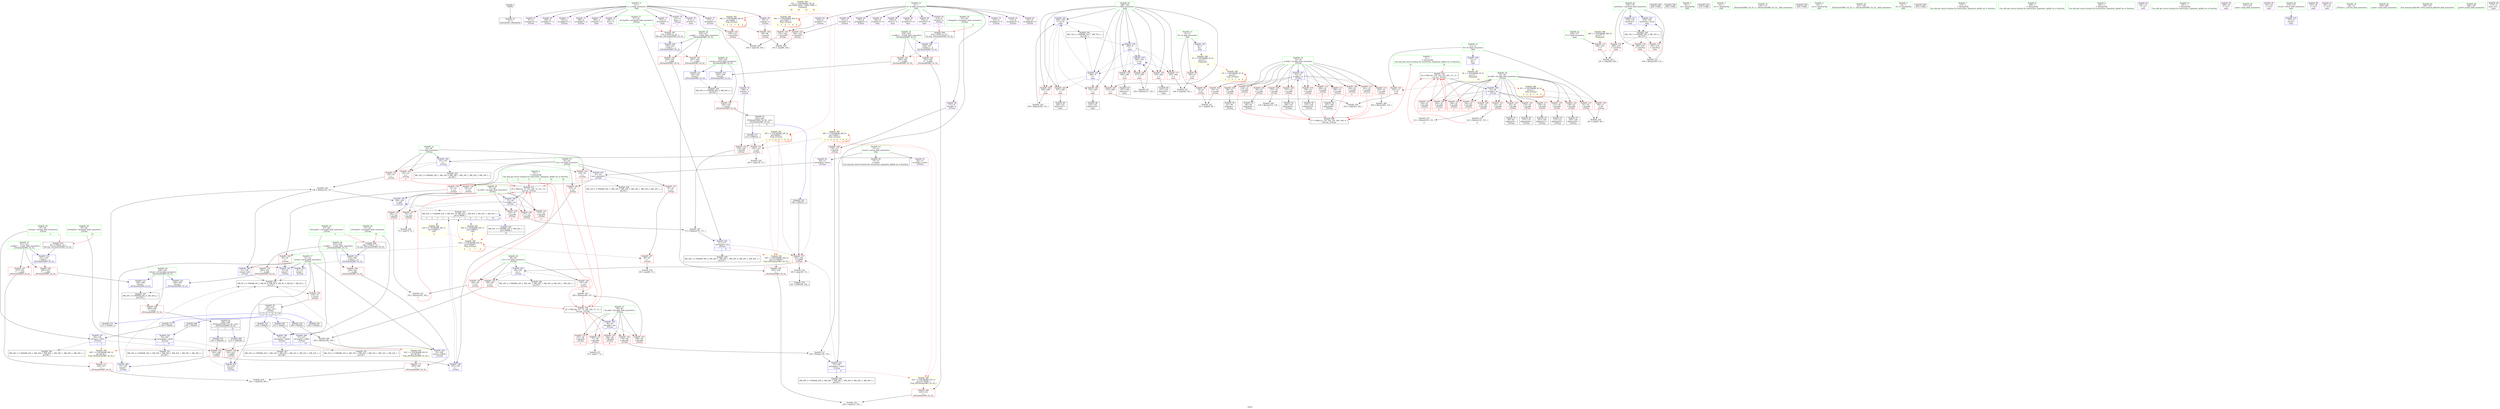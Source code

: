 digraph "SVFG" {
	label="SVFG";

	Node0x561181128560 [shape=record,color=grey,label="{NodeID: 0\nNullPtr}"];
	Node0x561181128560 -> Node0x56118114a2a0[style=solid];
	Node0x56118114dc90 [shape=record,color=blue,label="{NodeID: 194\n43\<--118\nc\<--\n_Z1Fiixx\n}"];
	Node0x56118114dc90 -> Node0x561181150fb0[style=dashed];
	Node0x56118114dc90 -> Node0x561181151080[style=dashed];
	Node0x56118114dc90 -> Node0x561181151150[style=dashed];
	Node0x56118114dc90 -> Node0x56118116f440[style=dashed];
	Node0x56118114a7c0 [shape=record,color=red,label="{NodeID: 111\n166\<--33\n\<--ai.addr\n_Z1Fiixx\n}"];
	Node0x56118114a7c0 -> Node0x56118114bc10[style=solid];
	Node0x561181149240 [shape=record,color=green,label="{NodeID: 28\n53\<--54\nref.tmp43\<--ref.tmp43_field_insensitive\n_Z1Fiixx\n|{|<s1>6}}"];
	Node0x561181149240 -> Node0x56118114e310[style=solid];
	Node0x561181149240:s1 -> Node0x561181199ac0[style=solid,color=red];
	Node0x56118115be40 [shape=record,color=black,label="{NodeID: 305\n187 = PHI(188, 185, )\n}"];
	Node0x5611811561c0 [shape=record,color=blue,label="{NodeID: 222\n278\<--350\ncaseNum\<--inc24\nmain\n}"];
	Node0x5611811561c0 -> Node0x56118116d330[style=dashed];
	Node0x561181150e10 [shape=record,color=red,label="{NodeID: 139\n129\<--41\n\<--res\n_Z1Fiixx\n}"];
	Node0x561181150e10 -> Node0x56118114dd60[style=solid];
	Node0x56118114ba70 [shape=record,color=black,label="{NodeID: 56\n155\<--154\nidxprom32\<--\n_Z1Fiixx\n}"];
	Node0x561181198f70 [shape=record,color=black,label="{NodeID: 499\n284 = PHI()\n}"];
	Node0x5611811524d0 [shape=record,color=red,label="{NodeID: 167\n257\<--251\n\<--__a.addr\n_ZSt3maxIxERKT_S2_S2_\n}"];
	Node0x5611811524d0 -> Node0x561181152810[style=solid];
	Node0x56118114d130 [shape=record,color=purple,label="{NodeID: 84\n162\<--6\nsecond37\<--b\n_Z1Fiixx\n}"];
	Node0x56118114d130 -> Node0x561181151a40[style=solid];
	Node0x561181147af0 [shape=record,color=green,label="{NodeID: 1\n9\<--1\n\<--dummyObj\nCan only get source location for instruction, argument, global var or function.|{<s0>16|<s1>16}}"];
	Node0x561181147af0:s0 -> Node0x561181199c40[style=solid,color=red];
	Node0x561181147af0:s1 -> Node0x56118119a1d0[style=solid,color=red];
	Node0x56118114dd60 [shape=record,color=blue,label="{NodeID: 195\n129\<--128\n\<--add\n_Z1Fiixx\n}"];
	Node0x56118114dd60 -> Node0x561181171830[style=dashed];
	Node0x56118114a890 [shape=record,color=red,label="{NodeID: 112\n191\<--33\n\<--ai.addr\n_Z1Fiixx\n|{<s0>7}}"];
	Node0x56118114a890:s0 -> Node0x561181199c40[style=solid,color=red];
	Node0x561181149310 [shape=record,color=green,label="{NodeID: 29\n55\<--56\nref.tmp56\<--ref.tmp56_field_insensitive\n_Z1Fiixx\n|{|<s1>10}}"];
	Node0x561181149310 -> Node0x56118114e580[style=solid];
	Node0x561181149310:s1 -> Node0x561181199580[style=solid,color=red];
	Node0x561181153e10 [shape=record,color=yellow,style=double,label="{NodeID: 389\n68V_1 = ENCHI(MR_68V_0)\npts\{277 \}\nFun[main]}"];
	Node0x561181153e10 -> Node0x5611811529b0[style=dashed];
	Node0x56118115c3e0 [shape=record,color=grey,label="{NodeID: 306\n204 = Binary(203, 135, )\n|{<s0>8}}"];
	Node0x56118115c3e0:s0 -> Node0x561181199c40[style=solid,color=red];
	Node0x561181150ee0 [shape=record,color=red,label="{NodeID: 140\n150\<--41\n\<--res\n_Z1Fiixx\n}"];
	Node0x561181150ee0 -> Node0x56118114e0a0[style=solid];
	Node0x56118114bb40 [shape=record,color=black,label="{NodeID: 57\n160\<--159\nidxprom35\<--\n_Z1Fiixx\n}"];
	Node0x561181199040 [shape=record,color=black,label="{NodeID: 500\n299 = PHI()\n}"];
	Node0x56118116b530 [shape=record,color=black,label="{NodeID: 334\nMR_44V_3 = PHI(MR_44V_4, MR_44V_2, )\npts\{225 \}\n}"];
	Node0x56118116b530 -> Node0x561181151e50[style=dashed];
	Node0x5611811525a0 [shape=record,color=red,label="{NodeID: 168\n266\<--251\n\<--__a.addr\n_ZSt3maxIxERKT_S2_S2_\n}"];
	Node0x5611811525a0 -> Node0x561181155c10[style=solid];
	Node0x56118114d200 [shape=record,color=purple,label="{NodeID: 85\n176\<--6\narrayidx45\<--b\n_Z1Fiixx\n}"];
	Node0x561181147b80 [shape=record,color=green,label="{NodeID: 2\n16\<--1\n.str\<--dummyObj\nGlob }"];
	Node0x56118114de30 [shape=record,color=blue,label="{NodeID: 196\n31\<--128\nretval\<--add\n_Z1Fiixx\n}"];
	Node0x56118114de30 -> Node0x56118116e230[style=dashed];
	Node0x56118114a960 [shape=record,color=red,label="{NodeID: 113\n203\<--33\n\<--ai.addr\n_Z1Fiixx\n}"];
	Node0x56118114a960 -> Node0x56118115c3e0[style=solid];
	Node0x5611811493e0 [shape=record,color=green,label="{NodeID: 30\n57\<--58\nref.tmp59\<--ref.tmp59_field_insensitive\n_Z1Fiixx\n|{|<s1>10}}"];
	Node0x5611811493e0 -> Node0x56118114e650[style=solid];
	Node0x5611811493e0:s1 -> Node0x5611811997c0[style=solid,color=red];
	Node0x56118115c560 [shape=record,color=grey,label="{NodeID: 307\n172 = Binary(170, 171, )\n}"];
	Node0x56118115c560 -> Node0x56118114e240[style=solid];
	Node0x561181150fb0 [shape=record,color=red,label="{NodeID: 141\n122\<--43\n\<--c\n_Z1Fiixx\n}"];
	Node0x561181150fb0 -> Node0x56118115cfe0[style=solid];
	Node0x56118114bc10 [shape=record,color=black,label="{NodeID: 58\n167\<--166\nidxprom40\<--\n_Z1Fiixx\n}"];
	Node0x561181199110 [shape=record,color=black,label="{NodeID: 501\n315 = PHI()\n}"];
	Node0x56118116ba30 [shape=record,color=black,label="{NodeID: 335\nMR_54V_3 = PHI(MR_54V_4, MR_54V_2, )\npts\{250 \}\n}"];
	Node0x56118116ba30 -> Node0x561181152400[style=dashed];
	Node0x561181152670 [shape=record,color=red,label="{NodeID: 169\n259\<--253\n\<--__b.addr\n_ZSt3maxIxERKT_S2_S2_\n}"];
	Node0x561181152670 -> Node0x5611811528e0[style=solid];
	Node0x56118114d2d0 [shape=record,color=purple,label="{NodeID: 86\n177\<--6\nfirst46\<--b\n_Z1Fiixx\n}"];
	Node0x56118114d2d0 -> Node0x561181151be0[style=solid];
	Node0x561181147e30 [shape=record,color=green,label="{NodeID: 3\n18\<--1\n.str.1\<--dummyObj\nGlob }"];
	Node0x5611811733a0 [shape=record,color=yellow,style=double,label="{NodeID: 363\n50V_1 = ENCHI(MR_50V_0)\npts\{52 50000 \}\nFun[_ZSt3minIxERKT_S2_S2_]}"];
	Node0x5611811733a0 -> Node0x561181152330[style=dashed];
	Node0x56118114df00 [shape=record,color=blue,label="{NodeID: 197\n45\<--138\nref.tmp\<--call25\n_Z1Fiixx\n|{|<s2>5}}"];
	Node0x56118114df00 -> Node0x5611811518a0[style=dashed];
	Node0x56118114df00 -> Node0x56118116f530[style=dashed];
	Node0x56118114df00:s2 -> Node0x561181172f10[style=dashed,color=red];
	Node0x56118114aa30 [shape=record,color=red,label="{NodeID: 114\n209\<--33\n\<--ai.addr\n_Z1Fiixx\n|{<s0>9}}"];
	Node0x56118114aa30:s0 -> Node0x561181199c40[style=solid,color=red];
	Node0x5611811494b0 [shape=record,color=green,label="{NodeID: 31\n116\<--117\n_ZSt3minIxERKT_S2_S2_\<--_ZSt3minIxERKT_S2_S2__field_insensitive\n}"];
	Node0x56118115c6e0 [shape=record,color=grey,label="{NodeID: 308\n200 = Binary(190, 199, )\n}"];
	Node0x56118115c6e0 -> Node0x56118114e4b0[style=solid];
	Node0x561181151080 [shape=record,color=red,label="{NodeID: 142\n125\<--43\n\<--c\n_Z1Fiixx\n|{<s0>2}}"];
	Node0x561181151080:s0 -> Node0x56118119a490[style=solid,color=red];
	Node0x56118114bce0 [shape=record,color=black,label="{NodeID: 59\n175\<--174\nidxprom44\<--\n_Z1Fiixx\n}"];
	Node0x5611811991e0 [shape=record,color=black,label="{NodeID: 502\n336 = PHI()\n}"];
	Node0x561181152740 [shape=record,color=red,label="{NodeID: 170\n263\<--253\n\<--__b.addr\n_ZSt3maxIxERKT_S2_S2_\n}"];
	Node0x561181152740 -> Node0x561181155b40[style=solid];
	Node0x56118114d3a0 [shape=record,color=purple,label="{NodeID: 87\n329\<--6\narrayidx12\<--b\nmain\n}"];
	Node0x561181147ec0 [shape=record,color=green,label="{NodeID: 4\n20\<--1\n.str.2\<--dummyObj\nGlob }"];
	Node0x5611811734b0 [shape=record,color=yellow,style=double,label="{NodeID: 364\n52V_1 = ENCHI(MR_52V_0)\npts\{54 70000 \}\nFun[_ZSt3minIxERKT_S2_S2_]}"];
	Node0x5611811734b0 -> Node0x561181152260[style=dashed];
	Node0x56118114dfd0 [shape=record,color=blue,label="{NodeID: 198\n47\<--144\nref.tmp26\<--call28\n_Z1Fiixx\n|{|<s2>5}}"];
	Node0x56118114dfd0 -> Node0x5611811518a0[style=dashed];
	Node0x56118114dfd0 -> Node0x56118116fa30[style=dashed];
	Node0x56118114dfd0:s2 -> Node0x561181172ff0[style=dashed,color=red];
	Node0x56118114fb10 [shape=record,color=red,label="{NodeID: 115\n67\<--35\n\<--bi.addr\n_Z1Fiixx\n}"];
	Node0x56118114fb10 -> Node0x56118115e660[style=solid];
	Node0x561181149580 [shape=record,color=green,label="{NodeID: 32\n147\<--148\n_ZSt3maxIxERKT_S2_S2_\<--_ZSt3maxIxERKT_S2_S2__field_insensitive\n}"];
	Node0x56118115c860 [shape=record,color=grey,label="{NodeID: 309\n134 = Binary(133, 135, )\n|{<s0>3}}"];
	Node0x56118115c860:s0 -> Node0x561181199c40[style=solid,color=red];
	Node0x561181151150 [shape=record,color=red,label="{NodeID: 143\n126\<--43\n\<--c\n_Z1Fiixx\n|{<s0>2}}"];
	Node0x561181151150:s0 -> Node0x56118119b7c0[style=solid,color=red];
	Node0x56118114bdb0 [shape=record,color=black,label="{NodeID: 60\n26\<--219\n_Z1Fiixx_ret\<--\n_Z1Fiixx\n|{<s0>2|<s1>3|<s2>4|<s3>7|<s4>8|<s5>9|<s6>16}}"];
	Node0x56118114bdb0:s0 -> Node0x56118119ae10[style=solid,color=blue];
	Node0x56118114bdb0:s1 -> Node0x56118119b040[style=solid,color=blue];
	Node0x56118114bdb0:s2 -> Node0x56118119b180[style=solid,color=blue];
	Node0x56118114bdb0:s3 -> Node0x56118119b680[style=solid,color=blue];
	Node0x56118114bdb0:s4 -> Node0x561181197160[style=solid,color=blue];
	Node0x56118114bdb0:s5 -> Node0x561181198d30[style=solid,color=blue];
	Node0x56118114bdb0:s6 -> Node0x5611811992b0[style=solid,color=blue];
	Node0x5611811992b0 [shape=record,color=black,label="{NodeID: 503\n343 = PHI(26, )\n}"];
	Node0x561181152810 [shape=record,color=red,label="{NodeID: 171\n258\<--257\n\<--\n_ZSt3maxIxERKT_S2_S2_\n}"];
	Node0x561181152810 -> Node0x56118115d760[style=solid];
	Node0x56118114d470 [shape=record,color=purple,label="{NodeID: 88\n330\<--6\nfirst13\<--b\nmain\n}"];
	Node0x561181147f50 [shape=record,color=green,label="{NodeID: 5\n22\<--1\n.str.3\<--dummyObj\nGlob }"];
	Node0x5611811735c0 [shape=record,color=yellow,style=double,label="{NodeID: 365\n2V_1 = ENCHI(MR_2V_0)\npts\{10 \}\nFun[_Z1Fiixx]|{|<s1>2|<s2>3|<s3>4|<s4>7|<s5>8|<s6>9}}"];
	Node0x5611811735c0 -> Node0x56118114ad50[style=dashed];
	Node0x5611811735c0:s1 -> Node0x5611811735c0[style=dashed,color=red];
	Node0x5611811735c0:s2 -> Node0x5611811735c0[style=dashed,color=red];
	Node0x5611811735c0:s3 -> Node0x5611811735c0[style=dashed,color=red];
	Node0x5611811735c0:s4 -> Node0x5611811735c0[style=dashed,color=red];
	Node0x5611811735c0:s5 -> Node0x5611811735c0[style=dashed,color=red];
	Node0x5611811735c0:s6 -> Node0x5611811735c0[style=dashed,color=red];
	Node0x56118114e0a0 [shape=record,color=blue,label="{NodeID: 199\n150\<--149\n\<--\n_Z1Fiixx\n}"];
	Node0x56118114e0a0 -> Node0x561181171830[style=dashed];
	Node0x56118114fba0 [shape=record,color=red,label="{NodeID: 116\n83\<--35\n\<--bi.addr\n_Z1Fiixx\n}"];
	Node0x56118114fba0 -> Node0x56118114b660[style=solid];
	Node0x561181149680 [shape=record,color=green,label="{NodeID: 33\n224\<--225\nretval\<--retval_field_insensitive\n_ZSt3minIxERKT_S2_S2_\n}"];
	Node0x561181149680 -> Node0x561181151e50[style=solid];
	Node0x561181149680 -> Node0x56118114e990[style=solid];
	Node0x561181149680 -> Node0x56118114ea60[style=solid];
	Node0x5611811551a0 [shape=record,color=yellow,style=double,label="{NodeID: 393\n75V_1 = ENCHI(MR_75V_0)\npts\{50000 50001 70000 70001 \}\nFun[main]|{<s0>16|<s1>16|<s2>16|<s3>16}}"];
	Node0x5611811551a0:s0 -> Node0x5611811743f0[style=dashed,color=red];
	Node0x5611811551a0:s1 -> Node0x5611811744d0[style=dashed,color=red];
	Node0x5611811551a0:s2 -> Node0x5611811745b0[style=dashed,color=red];
	Node0x5611811551a0:s3 -> Node0x561181153950[style=dashed,color=red];
	Node0x56118115c9e0 [shape=record,color=grey,label="{NodeID: 310\n198 = Binary(196, 197, )\n|{<s0>7}}"];
	Node0x56118115c9e0:s0 -> Node0x56118119b7c0[style=solid,color=red];
	Node0x561181151220 [shape=record,color=red,label="{NodeID: 144\n190\<--49\n\<--c31\n_Z1Fiixx\n}"];
	Node0x561181151220 -> Node0x56118115c6e0[style=solid];
	Node0x56118114be80 [shape=record,color=black,label="{NodeID: 61\n221\<--244\n_ZSt3minIxERKT_S2_S2__ret\<--\n_ZSt3minIxERKT_S2_S2_\n|{<s0>1|<s1>6}}"];
	Node0x56118114be80:s0 -> Node0x56118119b540[style=solid,color=blue];
	Node0x56118114be80:s1 -> Node0x56118119b400[style=solid,color=blue];
	Node0x5611811994b0 [shape=record,color=black,label="{NodeID: 504\n345 = PHI()\n}"];
	Node0x5611811528e0 [shape=record,color=red,label="{NodeID: 172\n260\<--259\n\<--\n_ZSt3maxIxERKT_S2_S2_\n}"];
	Node0x5611811528e0 -> Node0x56118115d760[style=solid];
	Node0x56118114d540 [shape=record,color=purple,label="{NodeID: 89\n333\<--6\narrayidx15\<--b\nmain\n}"];
	Node0x561181147fe0 [shape=record,color=green,label="{NodeID: 6\n72\<--1\n\<--dummyObj\nCan only get source location for instruction, argument, global var or function.|{<s0>3|<s1>4|<s2>8|<s3>9|<s4>16|<s5>16}}"];
	Node0x561181147fe0:s0 -> Node0x56118119a490[style=solid,color=red];
	Node0x561181147fe0:s1 -> Node0x56118119b7c0[style=solid,color=red];
	Node0x561181147fe0:s2 -> Node0x56118119a490[style=solid,color=red];
	Node0x561181147fe0:s3 -> Node0x56118119b7c0[style=solid,color=red];
	Node0x561181147fe0:s4 -> Node0x56118119a490[style=solid,color=red];
	Node0x561181147fe0:s5 -> Node0x56118119b7c0[style=solid,color=red];
	Node0x5611811736d0 [shape=record,color=yellow,style=double,label="{NodeID: 366\n4V_1 = ENCHI(MR_4V_0)\npts\{12 \}\nFun[_Z1Fiixx]|{|<s1>2|<s2>3|<s3>4|<s4>7|<s5>8|<s6>9}}"];
	Node0x5611811736d0 -> Node0x56118114aef0[style=dashed];
	Node0x5611811736d0:s1 -> Node0x5611811736d0[style=dashed,color=red];
	Node0x5611811736d0:s2 -> Node0x5611811736d0[style=dashed,color=red];
	Node0x5611811736d0:s3 -> Node0x5611811736d0[style=dashed,color=red];
	Node0x5611811736d0:s4 -> Node0x5611811736d0[style=dashed,color=red];
	Node0x5611811736d0:s5 -> Node0x5611811736d0[style=dashed,color=red];
	Node0x5611811736d0:s6 -> Node0x5611811736d0[style=dashed,color=red];
	Node0x56118114e170 [shape=record,color=blue,label="{NodeID: 200\n31\<--149\nretval\<--\n_Z1Fiixx\n}"];
	Node0x56118114e170 -> Node0x56118116e230[style=dashed];
	Node0x56118114fc30 [shape=record,color=red,label="{NodeID: 117\n100\<--35\n\<--bi.addr\n_Z1Fiixx\n}"];
	Node0x56118114fc30 -> Node0x56118114b800[style=solid];
	Node0x561181149750 [shape=record,color=green,label="{NodeID: 34\n226\<--227\n__a.addr\<--__a.addr_field_insensitive\n_ZSt3minIxERKT_S2_S2_\n}"];
	Node0x561181149750 -> Node0x561181151f20[style=solid];
	Node0x561181149750 -> Node0x561181151ff0[style=solid];
	Node0x561181149750 -> Node0x56118114e7f0[style=solid];
	Node0x56118115cb60 [shape=record,color=grey,label="{NodeID: 311\n318 = Binary(317, 135, )\n}"];
	Node0x56118115cb60 -> Node0x561181155f50[style=solid];
	Node0x5611811512f0 [shape=record,color=red,label="{NodeID: 145\n194\<--49\n\<--c31\n_Z1Fiixx\n}"];
	Node0x5611811512f0 -> Node0x56118115d5e0[style=solid];
	Node0x56118114bf50 [shape=record,color=black,label="{NodeID: 62\n246\<--269\n_ZSt3maxIxERKT_S2_S2__ret\<--\n_ZSt3maxIxERKT_S2_S2_\n|{<s0>5|<s1>10}}"];
	Node0x56118114bf50:s0 -> Node0x56118119b2c0[style=solid,color=blue];
	Node0x56118114bf50:s1 -> Node0x561181198e30[style=solid,color=blue];
	Node0x561181199580 [shape=record,color=black,label="{NodeID: 505\n247 = PHI(45, 55, )\n0th arg _ZSt3maxIxERKT_S2_S2_ }"];
	Node0x561181199580 -> Node0x5611811559a0[style=solid];
	Node0x5611811529b0 [shape=record,color=red,label="{NodeID: 173\n290\<--276\n\<--T\nmain\n}"];
	Node0x5611811529b0 -> Node0x56118115dbe0[style=solid];
	Node0x56118114d610 [shape=record,color=purple,label="{NodeID: 90\n334\<--6\nsecond16\<--b\nmain\n}"];
	Node0x5611811443a0 [shape=record,color=green,label="{NodeID: 7\n135\<--1\n\<--dummyObj\nCan only get source location for instruction, argument, global var or function.}"];
	Node0x56118114e240 [shape=record,color=blue,label="{NodeID: 201\n51\<--172\nref.tmp39\<--sub\n_Z1Fiixx\n|{|<s2>6}}"];
	Node0x56118114e240 -> Node0x561181151cb0[style=dashed];
	Node0x56118114e240 -> Node0x561181170430[style=dashed];
	Node0x56118114e240:s2 -> Node0x5611811733a0[style=dashed,color=red];
	Node0x56118114fd00 [shape=record,color=red,label="{NodeID: 118\n111\<--35\n\<--bi.addr\n_Z1Fiixx\n}"];
	Node0x56118114fd00 -> Node0x56118114b9a0[style=solid];
	Node0x561181149820 [shape=record,color=green,label="{NodeID: 35\n228\<--229\n__b.addr\<--__b.addr_field_insensitive\n_ZSt3minIxERKT_S2_S2_\n}"];
	Node0x561181149820 -> Node0x5611811520c0[style=solid];
	Node0x561181149820 -> Node0x561181152190[style=solid];
	Node0x561181149820 -> Node0x56118114e8c0[style=solid];
	Node0x56118115cce0 [shape=record,color=grey,label="{NodeID: 312\n211 = Binary(210, 135, )\n|{<s0>9}}"];
	Node0x56118115cce0:s0 -> Node0x56118119a1d0[style=solid,color=red];
	Node0x5611811513c0 [shape=record,color=red,label="{NodeID: 146\n197\<--49\n\<--c31\n_Z1Fiixx\n}"];
	Node0x5611811513c0 -> Node0x56118115c9e0[style=solid];
	Node0x56118114c020 [shape=record,color=black,label="{NodeID: 63\n307\<--306\nidxprom\<--\nmain\n}"];
	Node0x5611811997c0 [shape=record,color=black,label="{NodeID: 506\n248 = PHI(47, 57, )\n1st arg _ZSt3maxIxERKT_S2_S2_ }"];
	Node0x5611811997c0 -> Node0x561181155a70[style=solid];
	Node0x56118116d330 [shape=record,color=black,label="{NodeID: 340\nMR_70V_3 = PHI(MR_70V_4, MR_70V_2, )\npts\{279 \}\n}"];
	Node0x56118116d330 -> Node0x561181152a80[style=dashed];
	Node0x56118116d330 -> Node0x561181152b50[style=dashed];
	Node0x56118116d330 -> Node0x561181152c20[style=dashed];
	Node0x56118116d330 -> Node0x5611811561c0[style=dashed];
	Node0x561181152a80 [shape=record,color=red,label="{NodeID: 174\n289\<--278\n\<--caseNum\nmain\n}"];
	Node0x561181152a80 -> Node0x56118115dbe0[style=solid];
	Node0x56118114d6e0 [shape=record,color=purple,label="{NodeID: 91\n82\<--13\narrayidx\<--memo\n_Z1Fiixx\n}"];
	Node0x561181144430 [shape=record,color=green,label="{NodeID: 8\n188\<--1\n\<--dummyObj\nCan only get source location for instruction, argument, global var or function.}"];
	Node0x56118114e310 [shape=record,color=blue,label="{NodeID: 202\n53\<--180\nref.tmp43\<--sub47\n_Z1Fiixx\n|{|<s2>6}}"];
	Node0x56118114e310 -> Node0x561181151cb0[style=dashed];
	Node0x56118114e310 -> Node0x561181170930[style=dashed];
	Node0x56118114e310:s2 -> Node0x5611811734b0[style=dashed,color=red];
	Node0x56118114fdd0 [shape=record,color=red,label="{NodeID: 119\n124\<--35\n\<--bi.addr\n_Z1Fiixx\n|{<s0>2}}"];
	Node0x56118114fdd0:s0 -> Node0x56118119a1d0[style=solid,color=red];
	Node0x5611811498f0 [shape=record,color=green,label="{NodeID: 36\n249\<--250\nretval\<--retval_field_insensitive\n_ZSt3maxIxERKT_S2_S2_\n}"];
	Node0x5611811498f0 -> Node0x561181152400[style=solid];
	Node0x5611811498f0 -> Node0x561181155b40[style=solid];
	Node0x5611811498f0 -> Node0x561181155c10[style=solid];
	Node0x56118115ce60 [shape=record,color=grey,label="{NodeID: 313\n142 = Binary(141, 135, )\n|{<s0>4}}"];
	Node0x56118115ce60:s0 -> Node0x56118119a1d0[style=solid,color=red];
	Node0x561181151490 [shape=record,color=red,label="{NodeID: 147\n88\<--87\n\<--\n_Z1Fiixx\n}"];
	Node0x561181151490 -> Node0x56118115e060[style=solid];
	Node0x56118114c0f0 [shape=record,color=black,label="{NodeID: 64\n311\<--310\nidxprom5\<--\nmain\n}"];
	Node0x561181199940 [shape=record,color=black,label="{NodeID: 507\n222 = PHI(110, 51, )\n0th arg _ZSt3minIxERKT_S2_S2_ }"];
	Node0x561181199940 -> Node0x56118114e7f0[style=solid];
	Node0x56118116d830 [shape=record,color=black,label="{NodeID: 341\nMR_72V_2 = PHI(MR_72V_7, MR_72V_1, )\npts\{281 \}\n}"];
	Node0x56118116d830 -> Node0x561181155e80[style=dashed];
	Node0x561181152b50 [shape=record,color=red,label="{NodeID: 175\n342\<--278\n\<--caseNum\nmain\n}"];
	Node0x56118114d7b0 [shape=record,color=purple,label="{NodeID: 92\n85\<--13\narrayidx5\<--memo\n_Z1Fiixx\n}"];
	Node0x56118114d7b0 -> Node0x56118114daf0[style=solid];
	Node0x5611811444c0 [shape=record,color=green,label="{NodeID: 9\n294\<--1\n\<--dummyObj\nCan only get source location for instruction, argument, global var or function.}"];
	Node0x56118114e3e0 [shape=record,color=blue,label="{NodeID: 203\n49\<--183\nc31\<--\n_Z1Fiixx\n}"];
	Node0x56118114e3e0 -> Node0x561181151220[style=dashed];
	Node0x56118114e3e0 -> Node0x5611811512f0[style=dashed];
	Node0x56118114e3e0 -> Node0x5611811513c0[style=dashed];
	Node0x56118114e3e0 -> Node0x56118116ff30[style=dashed];
	Node0x56118114fea0 [shape=record,color=red,label="{NodeID: 120\n136\<--35\n\<--bi.addr\n_Z1Fiixx\n|{<s0>3}}"];
	Node0x56118114fea0:s0 -> Node0x56118119a1d0[style=solid,color=red];
	Node0x5611811499c0 [shape=record,color=green,label="{NodeID: 37\n251\<--252\n__a.addr\<--__a.addr_field_insensitive\n_ZSt3maxIxERKT_S2_S2_\n}"];
	Node0x5611811499c0 -> Node0x5611811524d0[style=solid];
	Node0x5611811499c0 -> Node0x5611811525a0[style=solid];
	Node0x5611811499c0 -> Node0x5611811559a0[style=solid];
	Node0x56118115cfe0 [shape=record,color=grey,label="{NodeID: 314\n128 = Binary(122, 127, )\n}"];
	Node0x56118115cfe0 -> Node0x56118114dd60[style=solid];
	Node0x56118115cfe0 -> Node0x56118114de30[style=solid];
	Node0x561181151560 [shape=record,color=red,label="{NodeID: 148\n92\<--91\n\<--\n_Z1Fiixx\n}"];
	Node0x561181151560 -> Node0x56118114dbc0[style=solid];
	Node0x56118114c1c0 [shape=record,color=black,label="{NodeID: 65\n328\<--327\nidxprom11\<--\nmain\n}"];
	Node0x561181199ac0 [shape=record,color=black,label="{NodeID: 508\n223 = PHI(114, 53, )\n1st arg _ZSt3minIxERKT_S2_S2_ }"];
	Node0x561181199ac0 -> Node0x56118114e8c0[style=solid];
	Node0x56118116dd30 [shape=record,color=black,label="{NodeID: 342\nMR_42V_2 = PHI(MR_42V_3, MR_42V_1, )\npts\{150000 \}\n|{<s0>16}}"];
	Node0x56118116dd30:s0 -> Node0x561181153a60[style=dashed,color=red];
	Node0x561181152c20 [shape=record,color=red,label="{NodeID: 176\n349\<--278\n\<--caseNum\nmain\n}"];
	Node0x561181152c20 -> Node0x56118115d160[style=solid];
	Node0x56118114d880 [shape=record,color=purple,label="{NodeID: 93\n283\<--16\n\<--.str\nmain\n}"];
	Node0x561181144580 [shape=record,color=green,label="{NodeID: 10\n295\<--1\n\<--dummyObj\nCan only get source location for instruction, argument, global var or function.}"];
	Node0x56118114e4b0 [shape=record,color=blue,label="{NodeID: 204\n31\<--200\nretval\<--add54\n_Z1Fiixx\n}"];
	Node0x56118114e4b0 -> Node0x56118116e230[style=dashed];
	Node0x56118114ff70 [shape=record,color=red,label="{NodeID: 121\n141\<--35\n\<--bi.addr\n_Z1Fiixx\n}"];
	Node0x56118114ff70 -> Node0x56118115ce60[style=solid];
	Node0x561181149a90 [shape=record,color=green,label="{NodeID: 38\n253\<--254\n__b.addr\<--__b.addr_field_insensitive\n_ZSt3maxIxERKT_S2_S2_\n}"];
	Node0x561181149a90 -> Node0x561181152670[style=solid];
	Node0x561181149a90 -> Node0x561181152740[style=solid];
	Node0x561181149a90 -> Node0x561181155a70[style=solid];
	Node0x56118115d160 [shape=record,color=grey,label="{NodeID: 315\n350 = Binary(349, 135, )\n}"];
	Node0x56118115d160 -> Node0x5611811561c0[style=solid];
	Node0x561181151630 [shape=record,color=red,label="{NodeID: 149\n99\<--98\n\<--second\n_Z1Fiixx\n}"];
	Node0x561181151630 -> Node0x56118115e1e0[style=solid];
	Node0x56118114c290 [shape=record,color=black,label="{NodeID: 66\n332\<--331\nidxprom14\<--\nmain\n}"];
	Node0x561181199c40 [shape=record,color=black,label="{NodeID: 509\n27 = PHI(123, 134, 140, 191, 204, 209, 9, )\n0th arg _Z1Fiixx }"];
	Node0x561181199c40 -> Node0x561181153540[style=solid];
	Node0x56118116e230 [shape=record,color=black,label="{NodeID: 343\nMR_6V_3 = PHI(MR_6V_5, MR_6V_8, MR_6V_6, MR_6V_4, MR_6V_7, MR_6V_2, )\npts\{32 \}\n}"];
	Node0x56118116e230 -> Node0x56118114b090[style=dashed];
	Node0x561181152cf0 [shape=record,color=red,label="{NodeID: 177\n302\<--280\n\<--i\nmain\n}"];
	Node0x561181152cf0 -> Node0x56118115e960[style=solid];
	Node0x56118114d950 [shape=record,color=purple,label="{NodeID: 94\n298\<--18\n\<--.str.1\nmain\n}"];
	Node0x561181145480 [shape=record,color=green,label="{NodeID: 11\n4\<--5\na\<--a_field_insensitive\nGlob }"];
	Node0x561181145480 -> Node0x56118114c360[style=solid];
	Node0x561181145480 -> Node0x56118114c430[style=solid];
	Node0x561181145480 -> Node0x56118114c500[style=solid];
	Node0x561181145480 -> Node0x56118114c5d0[style=solid];
	Node0x561181145480 -> Node0x56118114c6a0[style=solid];
	Node0x561181145480 -> Node0x56118114c770[style=solid];
	Node0x561181145480 -> Node0x56118114c840[style=solid];
	Node0x561181145480 -> Node0x56118114c910[style=solid];
	Node0x561181145480 -> Node0x56118114c9e0[style=solid];
	Node0x561181145480 -> Node0x56118114cab0[style=solid];
	Node0x561181145480 -> Node0x56118114cb80[style=solid];
	Node0x561181145480 -> Node0x56118114cc50[style=solid];
	Node0x56118114e580 [shape=record,color=blue,label="{NodeID: 205\n55\<--207\nref.tmp56\<--call58\n_Z1Fiixx\n|{|<s2>10}}"];
	Node0x56118114e580 -> Node0x561181151d80[style=dashed];
	Node0x56118114e580 -> Node0x561181170e30[style=dashed];
	Node0x56118114e580:s2 -> Node0x561181172f10[style=dashed,color=red];
	Node0x561181150040 [shape=record,color=red,label="{NodeID: 122\n159\<--35\n\<--bi.addr\n_Z1Fiixx\n}"];
	Node0x561181150040 -> Node0x56118114bb40[style=solid];
	Node0x561181149b60 [shape=record,color=green,label="{NodeID: 39\n271\<--272\nmain\<--main_field_insensitive\n}"];
	Node0x56118115d2e0 [shape=record,color=grey,label="{NodeID: 316\n339 = Binary(338, 135, )\n}"];
	Node0x56118115d2e0 -> Node0x5611811560f0[style=solid];
	Node0x561181151700 [shape=record,color=red,label="{NodeID: 150\n104\<--103\n\<--second13\n_Z1Fiixx\n}"];
	Node0x561181151700 -> Node0x56118115e1e0[style=solid];
	Node0x56118114c360 [shape=record,color=purple,label="{NodeID: 67\n97\<--4\narrayidx10\<--a\n_Z1Fiixx\n}"];
	Node0x56118119a1d0 [shape=record,color=black,label="{NodeID: 510\n28 = PHI(124, 136, 142, 192, 205, 211, 9, )\n1st arg _Z1Fiixx }"];
	Node0x56118119a1d0 -> Node0x561181153610[style=solid];
	Node0x56118116e730 [shape=record,color=black,label="{NodeID: 344\nMR_16V_2 = PHI(MR_16V_1, MR_16V_3, MR_16V_3, MR_16V_1, MR_16V_3, MR_16V_1, )\npts\{42 \}\n}"];
	Node0x561181152dc0 [shape=record,color=red,label="{NodeID: 178\n306\<--280\n\<--i\nmain\n}"];
	Node0x561181152dc0 -> Node0x56118114c020[style=solid];
	Node0x56118114da20 [shape=record,color=purple,label="{NodeID: 95\n314\<--20\n\<--.str.2\nmain\n}"];
	Node0x561181145580 [shape=record,color=green,label="{NodeID: 12\n6\<--7\nb\<--b_field_insensitive\nGlob }"];
	Node0x561181145580 -> Node0x56118114cd20[style=solid];
	Node0x561181145580 -> Node0x56118114cdf0[style=solid];
	Node0x561181145580 -> Node0x56118114cec0[style=solid];
	Node0x561181145580 -> Node0x56118114cf90[style=solid];
	Node0x561181145580 -> Node0x56118114d060[style=solid];
	Node0x561181145580 -> Node0x56118114d130[style=solid];
	Node0x561181145580 -> Node0x56118114d200[style=solid];
	Node0x561181145580 -> Node0x56118114d2d0[style=solid];
	Node0x561181145580 -> Node0x56118114d3a0[style=solid];
	Node0x561181145580 -> Node0x56118114d470[style=solid];
	Node0x561181145580 -> Node0x56118114d540[style=solid];
	Node0x561181145580 -> Node0x56118114d610[style=solid];
	Node0x56118114e650 [shape=record,color=blue,label="{NodeID: 206\n57\<--213\nref.tmp59\<--call61\n_Z1Fiixx\n|{|<s2>10}}"];
	Node0x56118114e650 -> Node0x561181151d80[style=dashed];
	Node0x56118114e650 -> Node0x561181171330[style=dashed];
	Node0x56118114e650:s2 -> Node0x561181172ff0[style=dashed,color=red];
	Node0x561181150110 [shape=record,color=red,label="{NodeID: 123\n174\<--35\n\<--bi.addr\n_Z1Fiixx\n}"];
	Node0x561181150110 -> Node0x56118114bce0[style=solid];
	Node0x561181149c60 [shape=record,color=green,label="{NodeID: 40\n274\<--275\nretval\<--retval_field_insensitive\nmain\n}"];
	Node0x561181149c60 -> Node0x561181155ce0[style=solid];
	Node0x56118115d460 [shape=record,color=grey,label="{NodeID: 317\n180 = Binary(178, 179, )\n}"];
	Node0x56118115d460 -> Node0x56118114e310[style=solid];
	Node0x5611811517d0 [shape=record,color=red,label="{NodeID: 151\n118\<--115\n\<--call\n_Z1Fiixx\n}"];
	Node0x5611811517d0 -> Node0x56118114dc90[style=solid];
	Node0x5611811517d0 -> Node0x56118115dee0[style=solid];
	Node0x56118114c430 [shape=record,color=purple,label="{NodeID: 68\n98\<--4\nsecond\<--a\n_Z1Fiixx\n}"];
	Node0x56118114c430 -> Node0x561181151630[style=solid];
	Node0x56118119a490 [shape=record,color=black,label="{NodeID: 511\n29 = PHI(125, 72, 143, 195, 72, 212, 72, )\n2nd arg _Z1Fiixx }"];
	Node0x56118119a490 -> Node0x5611811536e0[style=solid];
	Node0x56118116f440 [shape=record,color=black,label="{NodeID: 345\nMR_18V_2 = PHI(MR_18V_1, MR_18V_4, MR_18V_1, MR_18V_1, MR_18V_3, MR_18V_1, )\npts\{44 \}\n}"];
	Node0x561181152e90 [shape=record,color=red,label="{NodeID: 179\n310\<--280\n\<--i\nmain\n}"];
	Node0x561181152e90 -> Node0x56118114c0f0[style=solid];
	Node0x56118114abb0 [shape=record,color=purple,label="{NodeID: 96\n335\<--20\n\<--.str.2\nmain\n}"];
	Node0x561181145680 [shape=record,color=green,label="{NodeID: 13\n8\<--10\nN\<--N_field_insensitive\nGlob }"];
	Node0x561181145680 -> Node0x56118114ad50[style=solid];
	Node0x561181145680 -> Node0x56118114ae20[style=solid];
	Node0x561181145680 -> Node0x561181153370[style=solid];
	Node0x56118114e720 [shape=record,color=blue,label="{NodeID: 207\n31\<--216\nretval\<--\n_Z1Fiixx\n}"];
	Node0x56118114e720 -> Node0x56118116e230[style=dashed];
	Node0x5611811501e0 [shape=record,color=red,label="{NodeID: 124\n192\<--35\n\<--bi.addr\n_Z1Fiixx\n|{<s0>7}}"];
	Node0x5611811501e0:s0 -> Node0x56118119a1d0[style=solid,color=red];
	Node0x561181149d30 [shape=record,color=green,label="{NodeID: 41\n276\<--277\nT\<--T_field_insensitive\nmain\n}"];
	Node0x561181149d30 -> Node0x5611811529b0[style=solid];
	Node0x56118115d5e0 [shape=record,color=grey,label="{NodeID: 318\n195 = Binary(193, 194, )\n|{<s0>7}}"];
	Node0x56118115d5e0:s0 -> Node0x56118119a490[style=solid,color=red];
	Node0x5611811518a0 [shape=record,color=red,label="{NodeID: 152\n149\<--146\n\<--call29\n_Z1Fiixx\n}"];
	Node0x5611811518a0 -> Node0x56118114e0a0[style=solid];
	Node0x5611811518a0 -> Node0x56118114e170[style=solid];
	Node0x56118114c500 [shape=record,color=purple,label="{NodeID: 69\n109\<--4\narrayidx17\<--a\n_Z1Fiixx\n}"];
	Node0x56118119ae10 [shape=record,color=black,label="{NodeID: 512\n127 = PHI(26, )\n}"];
	Node0x56118119ae10 -> Node0x56118115cfe0[style=solid];
	Node0x56118116f530 [shape=record,color=black,label="{NodeID: 346\nMR_20V_2 = PHI(MR_20V_1, MR_20V_3, MR_20V_1, MR_20V_1, MR_20V_1, MR_20V_1, )\npts\{46 \}\n}"];
	Node0x561181152f60 [shape=record,color=red,label="{NodeID: 180\n317\<--280\n\<--i\nmain\n}"];
	Node0x561181152f60 -> Node0x56118115cb60[style=solid];
	Node0x56118114ac80 [shape=record,color=purple,label="{NodeID: 97\n344\<--22\n\<--.str.3\nmain\n}"];
	Node0x561181148820 [shape=record,color=green,label="{NodeID: 14\n11\<--12\nM\<--M_field_insensitive\nGlob }"];
	Node0x561181148820 -> Node0x56118114aef0[style=solid];
	Node0x561181148820 -> Node0x56118114afc0[style=solid];
	Node0x561181148820 -> Node0x561181153440[style=solid];
	Node0x56118114e7f0 [shape=record,color=blue,label="{NodeID: 208\n226\<--222\n__a.addr\<--__a\n_ZSt3minIxERKT_S2_S2_\n}"];
	Node0x56118114e7f0 -> Node0x561181151f20[style=dashed];
	Node0x56118114e7f0 -> Node0x561181151ff0[style=dashed];
	Node0x5611811502b0 [shape=record,color=red,label="{NodeID: 125\n205\<--35\n\<--bi.addr\n_Z1Fiixx\n|{<s0>8}}"];
	Node0x5611811502b0:s0 -> Node0x56118119a1d0[style=solid,color=red];
	Node0x561181149e00 [shape=record,color=green,label="{NodeID: 42\n278\<--279\ncaseNum\<--caseNum_field_insensitive\nmain\n}"];
	Node0x561181149e00 -> Node0x561181152a80[style=solid];
	Node0x561181149e00 -> Node0x561181152b50[style=solid];
	Node0x561181149e00 -> Node0x561181152c20[style=solid];
	Node0x561181149e00 -> Node0x561181155db0[style=solid];
	Node0x561181149e00 -> Node0x5611811561c0[style=solid];
	Node0x56118115d760 [shape=record,color=grey,label="{NodeID: 319\n261 = cmp(258, 260, )\n}"];
	Node0x561181151970 [shape=record,color=red,label="{NodeID: 153\n158\<--157\n\<--second34\n_Z1Fiixx\n}"];
	Node0x561181151970 -> Node0x56118115e7e0[style=solid];
	Node0x56118114c5d0 [shape=record,color=purple,label="{NodeID: 70\n110\<--4\nfirst\<--a\n_Z1Fiixx\n|{<s0>1}}"];
	Node0x56118114c5d0:s0 -> Node0x561181199940[style=solid,color=red];
	Node0x56118119b040 [shape=record,color=black,label="{NodeID: 513\n138 = PHI(26, )\n}"];
	Node0x56118119b040 -> Node0x56118114df00[style=solid];
	Node0x56118116fa30 [shape=record,color=black,label="{NodeID: 347\nMR_22V_2 = PHI(MR_22V_1, MR_22V_3, MR_22V_1, MR_22V_1, MR_22V_1, MR_22V_1, )\npts\{48 \}\n}"];
	Node0x561181153030 [shape=record,color=red,label="{NodeID: 181\n323\<--280\n\<--i\nmain\n}"];
	Node0x561181153030 -> Node0x56118115d8e0[style=solid];
	Node0x56118114ad50 [shape=record,color=red,label="{NodeID: 98\n64\<--8\n\<--N\n_Z1Fiixx\n}"];
	Node0x56118114ad50 -> Node0x56118115da60[style=solid];
	Node0x5611811488b0 [shape=record,color=green,label="{NodeID: 15\n13\<--15\nmemo\<--memo_field_insensitive\nGlob }"];
	Node0x5611811488b0 -> Node0x56118114b490[style=solid];
	Node0x5611811488b0 -> Node0x56118114d6e0[style=solid];
	Node0x5611811488b0 -> Node0x56118114d7b0[style=solid];
	Node0x56118114e8c0 [shape=record,color=blue,label="{NodeID: 209\n228\<--223\n__b.addr\<--__b\n_ZSt3minIxERKT_S2_S2_\n}"];
	Node0x56118114e8c0 -> Node0x5611811520c0[style=dashed];
	Node0x56118114e8c0 -> Node0x561181152190[style=dashed];
	Node0x561181150380 [shape=record,color=red,label="{NodeID: 126\n210\<--35\n\<--bi.addr\n_Z1Fiixx\n}"];
	Node0x561181150380 -> Node0x56118115cce0[style=solid];
	Node0x561181149ed0 [shape=record,color=green,label="{NodeID: 43\n280\<--281\ni\<--i_field_insensitive\nmain\n}"];
	Node0x561181149ed0 -> Node0x561181152cf0[style=solid];
	Node0x561181149ed0 -> Node0x561181152dc0[style=solid];
	Node0x561181149ed0 -> Node0x561181152e90[style=solid];
	Node0x561181149ed0 -> Node0x561181152f60[style=solid];
	Node0x561181149ed0 -> Node0x561181153030[style=solid];
	Node0x561181149ed0 -> Node0x561181153100[style=solid];
	Node0x561181149ed0 -> Node0x5611811531d0[style=solid];
	Node0x561181149ed0 -> Node0x5611811532a0[style=solid];
	Node0x561181149ed0 -> Node0x561181155e80[style=solid];
	Node0x561181149ed0 -> Node0x561181155f50[style=solid];
	Node0x561181149ed0 -> Node0x561181156020[style=solid];
	Node0x561181149ed0 -> Node0x5611811560f0[style=solid];
	Node0x56118115d8e0 [shape=record,color=grey,label="{NodeID: 320\n325 = cmp(323, 324, )\n}"];
	Node0x561181151a40 [shape=record,color=red,label="{NodeID: 154\n163\<--162\n\<--second37\n_Z1Fiixx\n}"];
	Node0x561181151a40 -> Node0x56118115e7e0[style=solid];
	Node0x56118114c6a0 [shape=record,color=purple,label="{NodeID: 71\n156\<--4\narrayidx33\<--a\n_Z1Fiixx\n}"];
	Node0x56118119b180 [shape=record,color=black,label="{NodeID: 514\n144 = PHI(26, )\n}"];
	Node0x56118119b180 -> Node0x56118114dfd0[style=solid];
	Node0x56118116ff30 [shape=record,color=black,label="{NodeID: 348\nMR_24V_2 = PHI(MR_24V_4, MR_24V_1, MR_24V_1, MR_24V_4, MR_24V_1, MR_24V_1, )\npts\{50 \}\n}"];
	Node0x561181153100 [shape=record,color=red,label="{NodeID: 182\n327\<--280\n\<--i\nmain\n}"];
	Node0x561181153100 -> Node0x56118114c1c0[style=solid];
	Node0x56118114ae20 [shape=record,color=red,label="{NodeID: 99\n303\<--8\n\<--N\nmain\n}"];
	Node0x56118114ae20 -> Node0x56118115e960[style=solid];
	Node0x561181148940 [shape=record,color=green,label="{NodeID: 16\n24\<--25\n_Z1Fiixx\<--_Z1Fiixx_field_insensitive\n}"];
	Node0x56118114e990 [shape=record,color=blue,label="{NodeID: 210\n224\<--238\nretval\<--\n_ZSt3minIxERKT_S2_S2_\n}"];
	Node0x56118114e990 -> Node0x56118116b530[style=dashed];
	Node0x561181150450 [shape=record,color=red,label="{NodeID: 127\n74\<--37\n\<--aa.addr\n_Z1Fiixx\n}"];
	Node0x561181150450 -> Node0x56118115e4e0[style=solid];
	Node0x561181149fa0 [shape=record,color=green,label="{NodeID: 44\n285\<--286\nscanf\<--scanf_field_insensitive\n}"];
	Node0x56118115da60 [shape=record,color=grey,label="{NodeID: 321\n65 = cmp(63, 64, )\n}"];
	Node0x561181151b10 [shape=record,color=red,label="{NodeID: 155\n170\<--169\n\<--first42\n_Z1Fiixx\n}"];
	Node0x561181151b10 -> Node0x56118115c560[style=solid];
	Node0x56118114c770 [shape=record,color=purple,label="{NodeID: 72\n157\<--4\nsecond34\<--a\n_Z1Fiixx\n}"];
	Node0x56118114c770 -> Node0x561181151970[style=solid];
	Node0x56118119b2c0 [shape=record,color=black,label="{NodeID: 515\n146 = PHI(246, )\n}"];
	Node0x56118119b2c0 -> Node0x5611811518a0[style=solid];
	Node0x561181170430 [shape=record,color=black,label="{NodeID: 349\nMR_26V_2 = PHI(MR_26V_4, MR_26V_1, MR_26V_1, MR_26V_4, MR_26V_1, MR_26V_1, )\npts\{52 \}\n}"];
	Node0x5611811531d0 [shape=record,color=red,label="{NodeID: 183\n331\<--280\n\<--i\nmain\n}"];
	Node0x5611811531d0 -> Node0x56118114c290[style=solid];
	Node0x56118114aef0 [shape=record,color=red,label="{NodeID: 100\n68\<--11\n\<--M\n_Z1Fiixx\n}"];
	Node0x56118114aef0 -> Node0x56118115e660[style=solid];
	Node0x5611811489d0 [shape=record,color=green,label="{NodeID: 17\n31\<--32\nretval\<--retval_field_insensitive\n_Z1Fiixx\n}"];
	Node0x5611811489d0 -> Node0x56118114b090[style=solid];
	Node0x5611811489d0 -> Node0x561181153880[style=solid];
	Node0x5611811489d0 -> Node0x56118114dbc0[style=solid];
	Node0x5611811489d0 -> Node0x56118114de30[style=solid];
	Node0x5611811489d0 -> Node0x56118114e170[style=solid];
	Node0x5611811489d0 -> Node0x56118114e4b0[style=solid];
	Node0x5611811489d0 -> Node0x56118114e720[style=solid];
	Node0x56118114ea60 [shape=record,color=blue,label="{NodeID: 211\n224\<--241\nretval\<--\n_ZSt3minIxERKT_S2_S2_\n}"];
	Node0x56118114ea60 -> Node0x56118116b530[style=dashed];
	Node0x561181150520 [shape=record,color=red,label="{NodeID: 128\n143\<--37\n\<--aa.addr\n_Z1Fiixx\n|{<s0>4}}"];
	Node0x561181150520:s0 -> Node0x56118119a490[style=solid,color=red];
	Node0x56118114a0a0 [shape=record,color=green,label="{NodeID: 45\n296\<--297\nllvm.memset.p0i8.i64\<--llvm.memset.p0i8.i64_field_insensitive\n}"];
	Node0x56118115dbe0 [shape=record,color=grey,label="{NodeID: 322\n291 = cmp(289, 290, )\n}"];
	Node0x561181151be0 [shape=record,color=red,label="{NodeID: 156\n178\<--177\n\<--first46\n_Z1Fiixx\n}"];
	Node0x561181151be0 -> Node0x56118115d460[style=solid];
	Node0x56118114c840 [shape=record,color=purple,label="{NodeID: 73\n168\<--4\narrayidx41\<--a\n_Z1Fiixx\n}"];
	Node0x56118119b400 [shape=record,color=black,label="{NodeID: 516\n182 = PHI(221, )\n}"];
	Node0x56118119b400 -> Node0x561181151cb0[style=solid];
	Node0x561181170930 [shape=record,color=black,label="{NodeID: 350\nMR_28V_2 = PHI(MR_28V_4, MR_28V_1, MR_28V_1, MR_28V_4, MR_28V_1, MR_28V_1, )\npts\{54 \}\n}"];
	Node0x5611811532a0 [shape=record,color=red,label="{NodeID: 184\n338\<--280\n\<--i\nmain\n}"];
	Node0x5611811532a0 -> Node0x56118115d2e0[style=solid];
	Node0x56118114afc0 [shape=record,color=red,label="{NodeID: 101\n324\<--11\n\<--M\nmain\n}"];
	Node0x56118114afc0 -> Node0x56118115d8e0[style=solid];
	Node0x561181148a60 [shape=record,color=green,label="{NodeID: 18\n33\<--34\nai.addr\<--ai.addr_field_insensitive\n_Z1Fiixx\n}"];
	Node0x561181148a60 -> Node0x56118114b160[style=solid];
	Node0x561181148a60 -> Node0x56118114b230[style=solid];
	Node0x561181148a60 -> Node0x56118114b300[style=solid];
	Node0x561181148a60 -> Node0x56118114a3b0[style=solid];
	Node0x561181148a60 -> Node0x56118114a480[style=solid];
	Node0x561181148a60 -> Node0x56118114a550[style=solid];
	Node0x561181148a60 -> Node0x56118114a620[style=solid];
	Node0x561181148a60 -> Node0x56118114a6f0[style=solid];
	Node0x561181148a60 -> Node0x56118114a7c0[style=solid];
	Node0x561181148a60 -> Node0x56118114a890[style=solid];
	Node0x561181148a60 -> Node0x56118114a960[style=solid];
	Node0x561181148a60 -> Node0x56118114aa30[style=solid];
	Node0x561181148a60 -> Node0x561181153540[style=solid];
	Node0x5611811559a0 [shape=record,color=blue,label="{NodeID: 212\n251\<--247\n__a.addr\<--__a\n_ZSt3maxIxERKT_S2_S2_\n}"];
	Node0x5611811559a0 -> Node0x5611811524d0[style=dashed];
	Node0x5611811559a0 -> Node0x5611811525a0[style=dashed];
	Node0x5611811505f0 [shape=record,color=red,label="{NodeID: 129\n171\<--37\n\<--aa.addr\n_Z1Fiixx\n}"];
	Node0x5611811505f0 -> Node0x56118115c560[style=solid];
	Node0x56118114a1a0 [shape=record,color=green,label="{NodeID: 46\n346\<--347\nprintf\<--printf_field_insensitive\n}"];
	Node0x56118115dd60 [shape=record,color=grey,label="{NodeID: 323\n236 = cmp(233, 235, )\n}"];
	Node0x561181151cb0 [shape=record,color=red,label="{NodeID: 157\n183\<--182\n\<--call48\n_Z1Fiixx\n}"];
	Node0x561181151cb0 -> Node0x56118114e3e0[style=solid];
	Node0x561181151cb0 -> Node0x56118115eae0[style=solid];
	Node0x56118114c910 [shape=record,color=purple,label="{NodeID: 74\n169\<--4\nfirst42\<--a\n_Z1Fiixx\n}"];
	Node0x56118114c910 -> Node0x561181151b10[style=solid];
	Node0x56118119b540 [shape=record,color=black,label="{NodeID: 517\n115 = PHI(221, )\n}"];
	Node0x56118119b540 -> Node0x5611811517d0[style=solid];
	Node0x561181170e30 [shape=record,color=black,label="{NodeID: 351\nMR_30V_2 = PHI(MR_30V_3, MR_30V_1, MR_30V_1, MR_30V_1, MR_30V_1, MR_30V_1, )\npts\{56 \}\n}"];
	Node0x561181153370 [shape=record,color=blue,label="{NodeID: 185\n8\<--9\nN\<--\nGlob }"];
	Node0x561181153370 -> Node0x561181153b40[style=dashed];
	Node0x56118114b090 [shape=record,color=red,label="{NodeID: 102\n219\<--31\n\<--retval\n_Z1Fiixx\n}"];
	Node0x56118114b090 -> Node0x56118114bdb0[style=solid];
	Node0x561181148af0 [shape=record,color=green,label="{NodeID: 19\n35\<--36\nbi.addr\<--bi.addr_field_insensitive\n_Z1Fiixx\n}"];
	Node0x561181148af0 -> Node0x56118114fb10[style=solid];
	Node0x561181148af0 -> Node0x56118114fba0[style=solid];
	Node0x561181148af0 -> Node0x56118114fc30[style=solid];
	Node0x561181148af0 -> Node0x56118114fd00[style=solid];
	Node0x561181148af0 -> Node0x56118114fdd0[style=solid];
	Node0x561181148af0 -> Node0x56118114fea0[style=solid];
	Node0x561181148af0 -> Node0x56118114ff70[style=solid];
	Node0x561181148af0 -> Node0x561181150040[style=solid];
	Node0x561181148af0 -> Node0x561181150110[style=solid];
	Node0x561181148af0 -> Node0x5611811501e0[style=solid];
	Node0x561181148af0 -> Node0x5611811502b0[style=solid];
	Node0x561181148af0 -> Node0x561181150380[style=solid];
	Node0x561181148af0 -> Node0x561181153610[style=solid];
	Node0x561181155a70 [shape=record,color=blue,label="{NodeID: 213\n253\<--248\n__b.addr\<--__b\n_ZSt3maxIxERKT_S2_S2_\n}"];
	Node0x561181155a70 -> Node0x561181152670[style=dashed];
	Node0x561181155a70 -> Node0x561181152740[style=dashed];
	Node0x5611811506c0 [shape=record,color=red,label="{NodeID: 130\n193\<--37\n\<--aa.addr\n_Z1Fiixx\n}"];
	Node0x5611811506c0 -> Node0x56118115d5e0[style=solid];
	Node0x56118114a2a0 [shape=record,color=black,label="{NodeID: 47\n2\<--3\ndummyVal\<--dummyVal\n}"];
	Node0x56118117dd70 [shape=record,color=yellow,style=double,label="{NodeID: 490\n42V_8 = CSCHI(MR_42V_1)\npts\{150000 \}\nCS[]|{<s0>4}}"];
	Node0x56118117dd70:s0 -> Node0x561181153a60[style=dashed,color=red];
	Node0x56118115dee0 [shape=record,color=grey,label="{NodeID: 324\n120 = cmp(118, 72, )\n}"];
	Node0x561181151d80 [shape=record,color=red,label="{NodeID: 158\n216\<--215\n\<--call62\n_Z1Fiixx\n}"];
	Node0x561181151d80 -> Node0x56118114e720[style=solid];
	Node0x56118114c9e0 [shape=record,color=purple,label="{NodeID: 75\n308\<--4\narrayidx\<--a\nmain\n}"];
	Node0x56118119b680 [shape=record,color=black,label="{NodeID: 518\n199 = PHI(26, )\n}"];
	Node0x56118119b680 -> Node0x56118115c6e0[style=solid];
	Node0x561181171330 [shape=record,color=black,label="{NodeID: 352\nMR_32V_2 = PHI(MR_32V_3, MR_32V_1, MR_32V_1, MR_32V_1, MR_32V_1, MR_32V_1, )\npts\{58 \}\n}"];
	Node0x561181153440 [shape=record,color=blue,label="{NodeID: 186\n11\<--9\nM\<--\nGlob }"];
	Node0x561181153440 -> Node0x561181153c50[style=dashed];
	Node0x56118114b160 [shape=record,color=red,label="{NodeID: 103\n63\<--33\n\<--ai.addr\n_Z1Fiixx\n}"];
	Node0x56118114b160 -> Node0x56118115da60[style=solid];
	Node0x561181148bc0 [shape=record,color=green,label="{NodeID: 20\n37\<--38\naa.addr\<--aa.addr_field_insensitive\n_Z1Fiixx\n}"];
	Node0x561181148bc0 -> Node0x561181150450[style=solid];
	Node0x561181148bc0 -> Node0x561181150520[style=solid];
	Node0x561181148bc0 -> Node0x5611811505f0[style=solid];
	Node0x561181148bc0 -> Node0x5611811506c0[style=solid];
	Node0x561181148bc0 -> Node0x561181150790[style=solid];
	Node0x561181148bc0 -> Node0x5611811536e0[style=solid];
	Node0x561181155b40 [shape=record,color=blue,label="{NodeID: 214\n249\<--263\nretval\<--\n_ZSt3maxIxERKT_S2_S2_\n}"];
	Node0x561181155b40 -> Node0x56118116ba30[style=dashed];
	Node0x561181150790 [shape=record,color=red,label="{NodeID: 131\n212\<--37\n\<--aa.addr\n_Z1Fiixx\n|{<s0>9}}"];
	Node0x561181150790:s0 -> Node0x56118119a490[style=solid,color=red];
	Node0x56118114b3c0 [shape=record,color=black,label="{NodeID: 48\n273\<--9\nmain_ret\<--\nmain\n}"];
	Node0x56118115e060 [shape=record,color=grey,label="{NodeID: 325\n89 = cmp(88, 72, )\n}"];
	Node0x561181151e50 [shape=record,color=red,label="{NodeID: 159\n244\<--224\n\<--retval\n_ZSt3minIxERKT_S2_S2_\n}"];
	Node0x561181151e50 -> Node0x56118114be80[style=solid];
	Node0x56118114cab0 [shape=record,color=purple,label="{NodeID: 76\n309\<--4\nfirst\<--a\nmain\n}"];
	Node0x56118119b7c0 [shape=record,color=black,label="{NodeID: 519\n30 = PHI(126, 137, 72, 198, 206, 72, 72, )\n3rd arg _Z1Fiixx }"];
	Node0x56118119b7c0 -> Node0x5611811537b0[style=solid];
	Node0x561181171830 [shape=record,color=black,label="{NodeID: 353\nMR_42V_2 = PHI(MR_42V_5, MR_42V_10, MR_42V_1, MR_42V_3, MR_42V_7, MR_42V_1, )\npts\{150000 \}\n|{<s0>2|<s1>3|<s2>4|<s3>7|<s4>8|<s5>9|<s6>16}}"];
	Node0x561181171830:s0 -> Node0x56118114dd60[style=dashed,color=blue];
	Node0x561181171830:s1 -> Node0x56118117dd70[style=dashed,color=blue];
	Node0x561181171830:s2 -> Node0x56118114e0a0[style=dashed,color=blue];
	Node0x561181171830:s3 -> Node0x561181171830[style=dashed,color=blue];
	Node0x561181171830:s4 -> Node0x56118117e190[style=dashed,color=blue];
	Node0x561181171830:s5 -> Node0x561181171830[style=dashed,color=blue];
	Node0x561181171830:s6 -> Node0x56118116dd30[style=dashed,color=blue];
	Node0x561181153540 [shape=record,color=blue,label="{NodeID: 187\n33\<--27\nai.addr\<--ai\n_Z1Fiixx\n}"];
	Node0x561181153540 -> Node0x56118114b160[style=dashed];
	Node0x561181153540 -> Node0x56118114b230[style=dashed];
	Node0x561181153540 -> Node0x56118114b300[style=dashed];
	Node0x561181153540 -> Node0x56118114a3b0[style=dashed];
	Node0x561181153540 -> Node0x56118114a480[style=dashed];
	Node0x561181153540 -> Node0x56118114a550[style=dashed];
	Node0x561181153540 -> Node0x56118114a620[style=dashed];
	Node0x561181153540 -> Node0x56118114a6f0[style=dashed];
	Node0x561181153540 -> Node0x56118114a7c0[style=dashed];
	Node0x561181153540 -> Node0x56118114a890[style=dashed];
	Node0x561181153540 -> Node0x56118114a960[style=dashed];
	Node0x561181153540 -> Node0x56118114aa30[style=dashed];
	Node0x56118114b230 [shape=record,color=red,label="{NodeID: 104\n80\<--33\n\<--ai.addr\n_Z1Fiixx\n}"];
	Node0x56118114b230 -> Node0x56118114b590[style=solid];
	Node0x561181148c90 [shape=record,color=green,label="{NodeID: 21\n39\<--40\nbb.addr\<--bb.addr_field_insensitive\n_Z1Fiixx\n}"];
	Node0x561181148c90 -> Node0x561181150860[style=solid];
	Node0x561181148c90 -> Node0x561181150930[style=solid];
	Node0x561181148c90 -> Node0x561181150a00[style=solid];
	Node0x561181148c90 -> Node0x561181150ad0[style=solid];
	Node0x561181148c90 -> Node0x561181150ba0[style=solid];
	Node0x561181148c90 -> Node0x5611811537b0[style=solid];
	Node0x5611811743f0 [shape=record,color=yellow,style=double,label="{NodeID: 381\n34V_1 = ENCHI(MR_34V_0)\npts\{50000 \}\nFun[_Z1Fiixx]|{|<s3>1|<s4>2|<s5>3|<s6>4|<s7>6|<s8>7|<s9>8|<s10>9}}"];
	Node0x5611811743f0 -> Node0x5611811517d0[style=dashed];
	Node0x5611811743f0 -> Node0x561181151b10[style=dashed];
	Node0x5611811743f0 -> Node0x561181151cb0[style=dashed];
	Node0x5611811743f0:s3 -> Node0x5611811733a0[style=dashed,color=red];
	Node0x5611811743f0:s4 -> Node0x5611811743f0[style=dashed,color=red];
	Node0x5611811743f0:s5 -> Node0x5611811743f0[style=dashed,color=red];
	Node0x5611811743f0:s6 -> Node0x5611811743f0[style=dashed,color=red];
	Node0x5611811743f0:s7 -> Node0x5611811733a0[style=dashed,color=red];
	Node0x5611811743f0:s8 -> Node0x5611811743f0[style=dashed,color=red];
	Node0x5611811743f0:s9 -> Node0x5611811743f0[style=dashed,color=red];
	Node0x5611811743f0:s10 -> Node0x5611811743f0[style=dashed,color=red];
	Node0x561181155c10 [shape=record,color=blue,label="{NodeID: 215\n249\<--266\nretval\<--\n_ZSt3maxIxERKT_S2_S2_\n}"];
	Node0x561181155c10 -> Node0x56118116ba30[style=dashed];
	Node0x561181150860 [shape=record,color=red,label="{NodeID: 132\n77\<--39\n\<--bb.addr\n_Z1Fiixx\n}"];
	Node0x561181150860 -> Node0x56118115e360[style=solid];
	Node0x56118114b490 [shape=record,color=black,label="{NodeID: 49\n14\<--13\n\<--memo\nCan only get source location for instruction, argument, global var or function.}"];
	Node0x56118115e1e0 [shape=record,color=grey,label="{NodeID: 326\n105 = cmp(99, 104, )\n}"];
	Node0x561181151f20 [shape=record,color=red,label="{NodeID: 160\n234\<--226\n\<--__a.addr\n_ZSt3minIxERKT_S2_S2_\n}"];
	Node0x561181151f20 -> Node0x561181152330[style=solid];
	Node0x56118114cb80 [shape=record,color=purple,label="{NodeID: 77\n312\<--4\narrayidx6\<--a\nmain\n}"];
	Node0x561181153610 [shape=record,color=blue,label="{NodeID: 188\n35\<--28\nbi.addr\<--bi\n_Z1Fiixx\n}"];
	Node0x561181153610 -> Node0x56118114fb10[style=dashed];
	Node0x561181153610 -> Node0x56118114fba0[style=dashed];
	Node0x561181153610 -> Node0x56118114fc30[style=dashed];
	Node0x561181153610 -> Node0x56118114fd00[style=dashed];
	Node0x561181153610 -> Node0x56118114fdd0[style=dashed];
	Node0x561181153610 -> Node0x56118114fea0[style=dashed];
	Node0x561181153610 -> Node0x56118114ff70[style=dashed];
	Node0x561181153610 -> Node0x561181150040[style=dashed];
	Node0x561181153610 -> Node0x561181150110[style=dashed];
	Node0x561181153610 -> Node0x5611811501e0[style=dashed];
	Node0x561181153610 -> Node0x5611811502b0[style=dashed];
	Node0x561181153610 -> Node0x561181150380[style=dashed];
	Node0x56118114b300 [shape=record,color=red,label="{NodeID: 105\n95\<--33\n\<--ai.addr\n_Z1Fiixx\n}"];
	Node0x56118114b300 -> Node0x56118114b730[style=solid];
	Node0x561181148d60 [shape=record,color=green,label="{NodeID: 22\n41\<--42\nres\<--res_field_insensitive\n_Z1Fiixx\n}"];
	Node0x561181148d60 -> Node0x561181150c70[style=solid];
	Node0x561181148d60 -> Node0x561181150d40[style=solid];
	Node0x561181148d60 -> Node0x561181150e10[style=solid];
	Node0x561181148d60 -> Node0x561181150ee0[style=solid];
	Node0x561181148d60 -> Node0x56118114daf0[style=solid];
	Node0x5611811744d0 [shape=record,color=yellow,style=double,label="{NodeID: 382\n36V_1 = ENCHI(MR_36V_0)\npts\{50001 \}\nFun[_Z1Fiixx]|{|<s2>2|<s3>3|<s4>4|<s5>7|<s6>8|<s7>9}}"];
	Node0x5611811744d0 -> Node0x561181151630[style=dashed];
	Node0x5611811744d0 -> Node0x561181151970[style=dashed];
	Node0x5611811744d0:s2 -> Node0x5611811744d0[style=dashed,color=red];
	Node0x5611811744d0:s3 -> Node0x5611811744d0[style=dashed,color=red];
	Node0x5611811744d0:s4 -> Node0x5611811744d0[style=dashed,color=red];
	Node0x5611811744d0:s5 -> Node0x5611811744d0[style=dashed,color=red];
	Node0x5611811744d0:s6 -> Node0x5611811744d0[style=dashed,color=red];
	Node0x5611811744d0:s7 -> Node0x5611811744d0[style=dashed,color=red];
	Node0x561181155ce0 [shape=record,color=blue,label="{NodeID: 216\n274\<--9\nretval\<--\nmain\n}"];
	Node0x561181150930 [shape=record,color=red,label="{NodeID: 133\n137\<--39\n\<--bb.addr\n_Z1Fiixx\n|{<s0>3}}"];
	Node0x561181150930:s0 -> Node0x56118119b7c0[style=solid,color=red];
	Node0x56118114b590 [shape=record,color=black,label="{NodeID: 50\n81\<--80\nidxprom\<--\n_Z1Fiixx\n}"];
	Node0x56118117e190 [shape=record,color=yellow,style=double,label="{NodeID: 493\n42V_4 = CSCHI(MR_42V_1)\npts\{150000 \}\nCS[]|{<s0>9}}"];
	Node0x56118117e190:s0 -> Node0x561181153a60[style=dashed,color=red];
	Node0x56118115e360 [shape=record,color=grey,label="{NodeID: 327\n78 = cmp(77, 72, )\n}"];
	Node0x561181151ff0 [shape=record,color=red,label="{NodeID: 161\n241\<--226\n\<--__a.addr\n_ZSt3minIxERKT_S2_S2_\n}"];
	Node0x561181151ff0 -> Node0x56118114ea60[style=solid];
	Node0x56118114cc50 [shape=record,color=purple,label="{NodeID: 78\n313\<--4\nsecond\<--a\nmain\n}"];
	Node0x5611811536e0 [shape=record,color=blue,label="{NodeID: 189\n37\<--29\naa.addr\<--aa\n_Z1Fiixx\n}"];
	Node0x5611811536e0 -> Node0x561181150450[style=dashed];
	Node0x5611811536e0 -> Node0x561181150520[style=dashed];
	Node0x5611811536e0 -> Node0x5611811505f0[style=dashed];
	Node0x5611811536e0 -> Node0x5611811506c0[style=dashed];
	Node0x5611811536e0 -> Node0x561181150790[style=dashed];
	Node0x56118114a3b0 [shape=record,color=red,label="{NodeID: 106\n107\<--33\n\<--ai.addr\n_Z1Fiixx\n}"];
	Node0x56118114a3b0 -> Node0x56118114b8d0[style=solid];
	Node0x561181148e30 [shape=record,color=green,label="{NodeID: 23\n43\<--44\nc\<--c_field_insensitive\n_Z1Fiixx\n}"];
	Node0x561181148e30 -> Node0x561181150fb0[style=solid];
	Node0x561181148e30 -> Node0x561181151080[style=solid];
	Node0x561181148e30 -> Node0x561181151150[style=solid];
	Node0x561181148e30 -> Node0x56118114dc90[style=solid];
	Node0x5611811745b0 [shape=record,color=yellow,style=double,label="{NodeID: 383\n38V_1 = ENCHI(MR_38V_0)\npts\{70000 \}\nFun[_Z1Fiixx]|{|<s3>1|<s4>2|<s5>3|<s6>4|<s7>6|<s8>7|<s9>8|<s10>9}}"];
	Node0x5611811745b0 -> Node0x5611811517d0[style=dashed];
	Node0x5611811745b0 -> Node0x561181151be0[style=dashed];
	Node0x5611811745b0 -> Node0x561181151cb0[style=dashed];
	Node0x5611811745b0:s3 -> Node0x5611811734b0[style=dashed,color=red];
	Node0x5611811745b0:s4 -> Node0x5611811745b0[style=dashed,color=red];
	Node0x5611811745b0:s5 -> Node0x5611811745b0[style=dashed,color=red];
	Node0x5611811745b0:s6 -> Node0x5611811745b0[style=dashed,color=red];
	Node0x5611811745b0:s7 -> Node0x5611811734b0[style=dashed,color=red];
	Node0x5611811745b0:s8 -> Node0x5611811745b0[style=dashed,color=red];
	Node0x5611811745b0:s9 -> Node0x5611811745b0[style=dashed,color=red];
	Node0x5611811745b0:s10 -> Node0x5611811745b0[style=dashed,color=red];
	Node0x561181155db0 [shape=record,color=blue,label="{NodeID: 217\n278\<--135\ncaseNum\<--\nmain\n}"];
	Node0x561181155db0 -> Node0x56118116d330[style=dashed];
	Node0x561181150a00 [shape=record,color=red,label="{NodeID: 134\n179\<--39\n\<--bb.addr\n_Z1Fiixx\n}"];
	Node0x561181150a00 -> Node0x56118115d460[style=solid];
	Node0x56118114b660 [shape=record,color=black,label="{NodeID: 51\n84\<--83\nidxprom4\<--\n_Z1Fiixx\n}"];
	Node0x56118115e4e0 [shape=record,color=grey,label="{NodeID: 328\n75 = cmp(74, 72, )\n}"];
	Node0x5611811520c0 [shape=record,color=red,label="{NodeID: 162\n232\<--228\n\<--__b.addr\n_ZSt3minIxERKT_S2_S2_\n}"];
	Node0x5611811520c0 -> Node0x561181152260[style=solid];
	Node0x56118114cd20 [shape=record,color=purple,label="{NodeID: 79\n102\<--6\narrayidx12\<--b\n_Z1Fiixx\n}"];
	Node0x5611811537b0 [shape=record,color=blue,label="{NodeID: 190\n39\<--30\nbb.addr\<--bb\n_Z1Fiixx\n}"];
	Node0x5611811537b0 -> Node0x561181150860[style=dashed];
	Node0x5611811537b0 -> Node0x561181150930[style=dashed];
	Node0x5611811537b0 -> Node0x561181150a00[style=dashed];
	Node0x5611811537b0 -> Node0x561181150ad0[style=dashed];
	Node0x5611811537b0 -> Node0x561181150ba0[style=dashed];
	Node0x56118114a480 [shape=record,color=red,label="{NodeID: 107\n123\<--33\n\<--ai.addr\n_Z1Fiixx\n|{<s0>2}}"];
	Node0x56118114a480:s0 -> Node0x561181199c40[style=solid,color=red];
	Node0x561181148f00 [shape=record,color=green,label="{NodeID: 24\n45\<--46\nref.tmp\<--ref.tmp_field_insensitive\n_Z1Fiixx\n|{|<s1>5}}"];
	Node0x561181148f00 -> Node0x56118114df00[style=solid];
	Node0x561181148f00:s1 -> Node0x561181199580[style=solid,color=red];
	Node0x561181153950 [shape=record,color=yellow,style=double,label="{NodeID: 384\n40V_1 = ENCHI(MR_40V_0)\npts\{70001 \}\nFun[_Z1Fiixx]|{|<s2>2|<s3>3|<s4>4|<s5>7|<s6>8|<s7>9}}"];
	Node0x561181153950 -> Node0x561181151700[style=dashed];
	Node0x561181153950 -> Node0x561181151a40[style=dashed];
	Node0x561181153950:s2 -> Node0x561181153950[style=dashed,color=red];
	Node0x561181153950:s3 -> Node0x561181153950[style=dashed,color=red];
	Node0x561181153950:s4 -> Node0x561181153950[style=dashed,color=red];
	Node0x561181153950:s5 -> Node0x561181153950[style=dashed,color=red];
	Node0x561181153950:s6 -> Node0x561181153950[style=dashed,color=red];
	Node0x561181153950:s7 -> Node0x561181153950[style=dashed,color=red];
	Node0x561181155e80 [shape=record,color=blue,label="{NodeID: 218\n280\<--9\ni\<--\nmain\n}"];
	Node0x561181155e80 -> Node0x561181152cf0[style=dashed];
	Node0x561181155e80 -> Node0x561181152dc0[style=dashed];
	Node0x561181155e80 -> Node0x561181152e90[style=dashed];
	Node0x561181155e80 -> Node0x561181152f60[style=dashed];
	Node0x561181155e80 -> Node0x561181155f50[style=dashed];
	Node0x561181155e80 -> Node0x561181156020[style=dashed];
	Node0x561181150ad0 [shape=record,color=red,label="{NodeID: 135\n196\<--39\n\<--bb.addr\n_Z1Fiixx\n}"];
	Node0x561181150ad0 -> Node0x56118115c9e0[style=solid];
	Node0x56118114b730 [shape=record,color=black,label="{NodeID: 52\n96\<--95\nidxprom9\<--\n_Z1Fiixx\n}"];
	Node0x56118115e660 [shape=record,color=grey,label="{NodeID: 329\n69 = cmp(67, 68, )\n}"];
	Node0x561181152190 [shape=record,color=red,label="{NodeID: 163\n238\<--228\n\<--__b.addr\n_ZSt3minIxERKT_S2_S2_\n}"];
	Node0x561181152190 -> Node0x56118114e990[style=solid];
	Node0x56118114cdf0 [shape=record,color=purple,label="{NodeID: 80\n103\<--6\nsecond13\<--b\n_Z1Fiixx\n}"];
	Node0x56118114cdf0 -> Node0x561181151700[style=solid];
	Node0x561181153880 [shape=record,color=blue,label="{NodeID: 191\n31\<--72\nretval\<--\n_Z1Fiixx\n}"];
	Node0x561181153880 -> Node0x56118116e230[style=dashed];
	Node0x56118114a550 [shape=record,color=red,label="{NodeID: 108\n133\<--33\n\<--ai.addr\n_Z1Fiixx\n}"];
	Node0x56118114a550 -> Node0x56118115c860[style=solid];
	Node0x561181148fd0 [shape=record,color=green,label="{NodeID: 25\n47\<--48\nref.tmp26\<--ref.tmp26_field_insensitive\n_Z1Fiixx\n|{|<s1>5}}"];
	Node0x561181148fd0 -> Node0x56118114dfd0[style=solid];
	Node0x561181148fd0:s1 -> Node0x5611811997c0[style=solid,color=red];
	Node0x561181153a60 [shape=record,color=yellow,style=double,label="{NodeID: 385\n42V_1 = ENCHI(MR_42V_0)\npts\{150000 \}\nFun[_Z1Fiixx]|{|<s3>2|<s4>3|<s5>7|<s6>8}}"];
	Node0x561181153a60 -> Node0x561181151490[style=dashed];
	Node0x561181153a60 -> Node0x561181151560[style=dashed];
	Node0x561181153a60 -> Node0x561181171830[style=dashed];
	Node0x561181153a60:s3 -> Node0x561181153a60[style=dashed,color=red];
	Node0x561181153a60:s4 -> Node0x561181153a60[style=dashed,color=red];
	Node0x561181153a60:s5 -> Node0x561181153a60[style=dashed,color=red];
	Node0x561181153a60:s6 -> Node0x561181153a60[style=dashed,color=red];
	Node0x561181155f50 [shape=record,color=blue,label="{NodeID: 219\n280\<--318\ni\<--inc\nmain\n}"];
	Node0x561181155f50 -> Node0x561181152cf0[style=dashed];
	Node0x561181155f50 -> Node0x561181152dc0[style=dashed];
	Node0x561181155f50 -> Node0x561181152e90[style=dashed];
	Node0x561181155f50 -> Node0x561181152f60[style=dashed];
	Node0x561181155f50 -> Node0x561181155f50[style=dashed];
	Node0x561181155f50 -> Node0x561181156020[style=dashed];
	Node0x561181150ba0 [shape=record,color=red,label="{NodeID: 136\n206\<--39\n\<--bb.addr\n_Z1Fiixx\n|{<s0>8}}"];
	Node0x561181150ba0:s0 -> Node0x56118119b7c0[style=solid,color=red];
	Node0x56118114b800 [shape=record,color=black,label="{NodeID: 53\n101\<--100\nidxprom11\<--\n_Z1Fiixx\n}"];
	Node0x561181197160 [shape=record,color=black,label="{NodeID: 496\n207 = PHI(26, )\n}"];
	Node0x561181197160 -> Node0x56118114e580[style=solid];
	Node0x56118115e7e0 [shape=record,color=grey,label="{NodeID: 330\n164 = cmp(158, 163, )\n}"];
	Node0x561181152260 [shape=record,color=red,label="{NodeID: 164\n233\<--232\n\<--\n_ZSt3minIxERKT_S2_S2_\n}"];
	Node0x561181152260 -> Node0x56118115dd60[style=solid];
	Node0x56118114cec0 [shape=record,color=purple,label="{NodeID: 81\n113\<--6\narrayidx19\<--b\n_Z1Fiixx\n}"];
	Node0x561181172f10 [shape=record,color=yellow,style=double,label="{NodeID: 358\n60V_1 = ENCHI(MR_60V_0)\npts\{46 56 \}\nFun[_ZSt3maxIxERKT_S2_S2_]}"];
	Node0x561181172f10 -> Node0x561181152810[style=dashed];
	Node0x56118114daf0 [shape=record,color=blue,label="{NodeID: 192\n41\<--85\nres\<--arrayidx5\n_Z1Fiixx\n}"];
	Node0x56118114daf0 -> Node0x561181150c70[style=dashed];
	Node0x56118114daf0 -> Node0x561181150d40[style=dashed];
	Node0x56118114daf0 -> Node0x561181150e10[style=dashed];
	Node0x56118114daf0 -> Node0x561181150ee0[style=dashed];
	Node0x56118114daf0 -> Node0x56118116e730[style=dashed];
	Node0x56118114a620 [shape=record,color=red,label="{NodeID: 109\n140\<--33\n\<--ai.addr\n_Z1Fiixx\n|{<s0>4}}"];
	Node0x56118114a620:s0 -> Node0x561181199c40[style=solid,color=red];
	Node0x5611811490a0 [shape=record,color=green,label="{NodeID: 26\n49\<--50\nc31\<--c31_field_insensitive\n_Z1Fiixx\n}"];
	Node0x5611811490a0 -> Node0x561181151220[style=solid];
	Node0x5611811490a0 -> Node0x5611811512f0[style=solid];
	Node0x5611811490a0 -> Node0x5611811513c0[style=solid];
	Node0x5611811490a0 -> Node0x56118114e3e0[style=solid];
	Node0x561181153b40 [shape=record,color=yellow,style=double,label="{NodeID: 386\n2V_1 = ENCHI(MR_2V_0)\npts\{10 \}\nFun[main]|{|<s1>16}}"];
	Node0x561181153b40 -> Node0x56118114ae20[style=dashed];
	Node0x561181153b40:s1 -> Node0x5611811735c0[style=dashed,color=red];
	Node0x561181156020 [shape=record,color=blue,label="{NodeID: 220\n280\<--9\ni\<--\nmain\n}"];
	Node0x561181156020 -> Node0x561181153030[style=dashed];
	Node0x561181156020 -> Node0x561181153100[style=dashed];
	Node0x561181156020 -> Node0x5611811531d0[style=dashed];
	Node0x561181156020 -> Node0x5611811532a0[style=dashed];
	Node0x561181156020 -> Node0x5611811560f0[style=dashed];
	Node0x561181156020 -> Node0x56118116d830[style=dashed];
	Node0x561181150c70 [shape=record,color=red,label="{NodeID: 137\n87\<--41\n\<--res\n_Z1Fiixx\n}"];
	Node0x561181150c70 -> Node0x561181151490[style=solid];
	Node0x56118114b8d0 [shape=record,color=black,label="{NodeID: 54\n108\<--107\nidxprom16\<--\n_Z1Fiixx\n}"];
	Node0x561181198d30 [shape=record,color=black,label="{NodeID: 497\n213 = PHI(26, )\n}"];
	Node0x561181198d30 -> Node0x56118114e650[style=solid];
	Node0x56118115e960 [shape=record,color=grey,label="{NodeID: 331\n304 = cmp(302, 303, )\n}"];
	Node0x561181152330 [shape=record,color=red,label="{NodeID: 165\n235\<--234\n\<--\n_ZSt3minIxERKT_S2_S2_\n}"];
	Node0x561181152330 -> Node0x56118115dd60[style=solid];
	Node0x56118114cf90 [shape=record,color=purple,label="{NodeID: 82\n114\<--6\nfirst20\<--b\n_Z1Fiixx\n|{<s0>1}}"];
	Node0x56118114cf90:s0 -> Node0x561181199ac0[style=solid,color=red];
	Node0x561181172ff0 [shape=record,color=yellow,style=double,label="{NodeID: 359\n62V_1 = ENCHI(MR_62V_0)\npts\{48 58 \}\nFun[_ZSt3maxIxERKT_S2_S2_]}"];
	Node0x561181172ff0 -> Node0x5611811528e0[style=dashed];
	Node0x56118114dbc0 [shape=record,color=blue,label="{NodeID: 193\n31\<--92\nretval\<--\n_Z1Fiixx\n}"];
	Node0x56118114dbc0 -> Node0x56118116e230[style=dashed];
	Node0x56118114a6f0 [shape=record,color=red,label="{NodeID: 110\n154\<--33\n\<--ai.addr\n_Z1Fiixx\n}"];
	Node0x56118114a6f0 -> Node0x56118114ba70[style=solid];
	Node0x561181149170 [shape=record,color=green,label="{NodeID: 27\n51\<--52\nref.tmp39\<--ref.tmp39_field_insensitive\n_Z1Fiixx\n|{|<s1>6}}"];
	Node0x561181149170 -> Node0x56118114e240[style=solid];
	Node0x561181149170:s1 -> Node0x561181199940[style=solid,color=red];
	Node0x561181153c50 [shape=record,color=yellow,style=double,label="{NodeID: 387\n4V_1 = ENCHI(MR_4V_0)\npts\{12 \}\nFun[main]|{|<s1>16}}"];
	Node0x561181153c50 -> Node0x56118114afc0[style=dashed];
	Node0x561181153c50:s1 -> Node0x5611811736d0[style=dashed,color=red];
	Node0x5611811560f0 [shape=record,color=blue,label="{NodeID: 221\n280\<--339\ni\<--inc19\nmain\n}"];
	Node0x5611811560f0 -> Node0x561181153030[style=dashed];
	Node0x5611811560f0 -> Node0x561181153100[style=dashed];
	Node0x5611811560f0 -> Node0x5611811531d0[style=dashed];
	Node0x5611811560f0 -> Node0x5611811532a0[style=dashed];
	Node0x5611811560f0 -> Node0x5611811560f0[style=dashed];
	Node0x5611811560f0 -> Node0x56118116d830[style=dashed];
	Node0x561181150d40 [shape=record,color=red,label="{NodeID: 138\n91\<--41\n\<--res\n_Z1Fiixx\n}"];
	Node0x561181150d40 -> Node0x561181151560[style=solid];
	Node0x56118114b9a0 [shape=record,color=black,label="{NodeID: 55\n112\<--111\nidxprom18\<--\n_Z1Fiixx\n}"];
	Node0x561181198e30 [shape=record,color=black,label="{NodeID: 498\n215 = PHI(246, )\n}"];
	Node0x561181198e30 -> Node0x561181151d80[style=solid];
	Node0x56118115eae0 [shape=record,color=grey,label="{NodeID: 332\n185 = cmp(183, 72, )\n}"];
	Node0x56118115eae0 -> Node0x56118115be40[style=solid];
	Node0x561181152400 [shape=record,color=red,label="{NodeID: 166\n269\<--249\n\<--retval\n_ZSt3maxIxERKT_S2_S2_\n}"];
	Node0x561181152400 -> Node0x56118114bf50[style=solid];
	Node0x56118114d060 [shape=record,color=purple,label="{NodeID: 83\n161\<--6\narrayidx36\<--b\n_Z1Fiixx\n}"];
}
